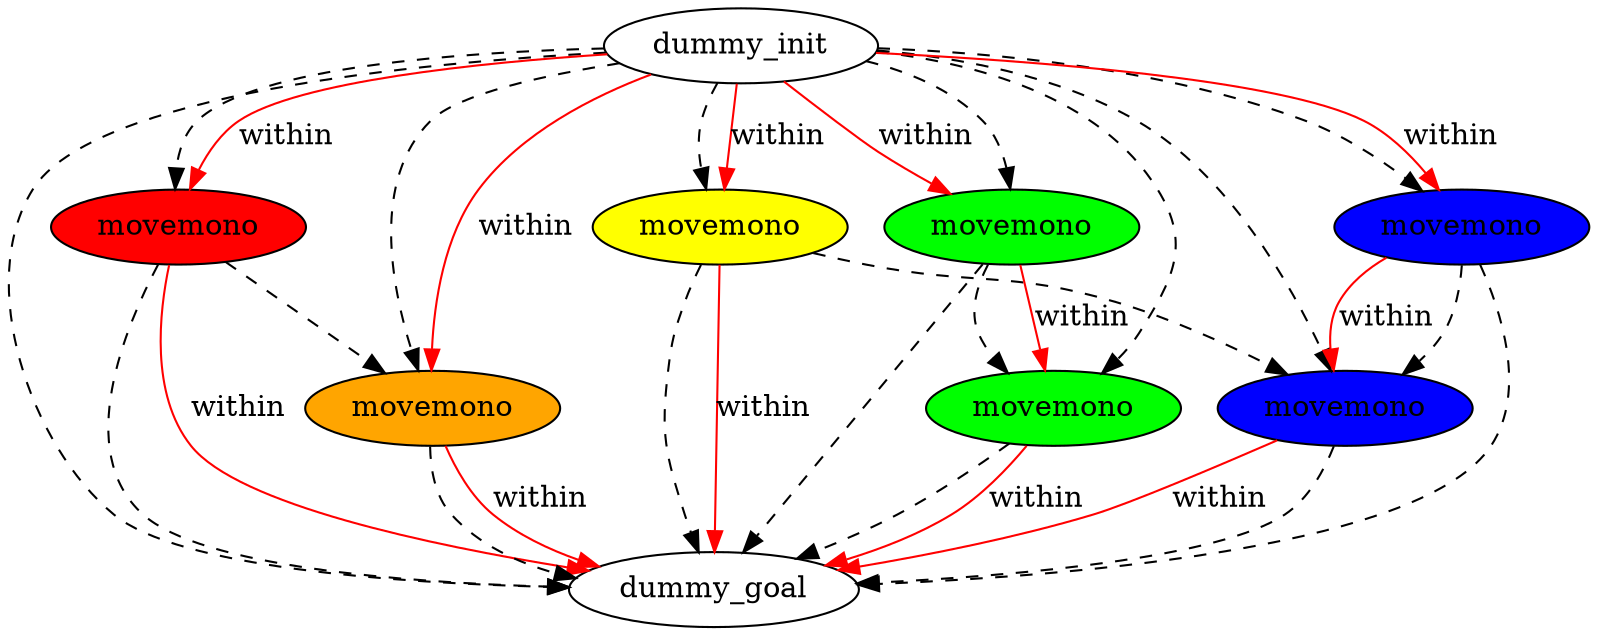digraph {
	"0e480297-b1ba-7e62-c81f-cc75a8f0ea32" [label=dummy_init fillcolor=white style=filled]
	"637efd17-e8eb-afa2-a3eb-3fb3c55b3cc0" [label=dummy_goal fillcolor=white style=filled]
	"74be52b3-fbee-6066-316f-6e038c59fd47" [label=movemono fillcolor=red style=filled]
	"28be894a-c6bb-2bbc-5461-74aaea258c65" [label=movemono fillcolor=orange style=filled]
	"5a45984f-cb1f-a573-bc88-22085373c073" [label=movemono fillcolor=yellow style=filled]
	"abef3946-2141-6f4e-1202-5337bf92c619" [label=movemono fillcolor=green style=filled]
	"db3686fe-c87c-3d8f-e990-c65e0c73949f" [label=movemono fillcolor=green style=filled]
	"efdeda89-b174-3e03-4666-495fa69d152f" [label=movemono fillcolor=blue style=filled]
	"9bdd9bc7-4160-e5cf-aede-eb37f8c422f9" [label=movemono fillcolor=blue style=filled]
	"5a45984f-cb1f-a573-bc88-22085373c073" -> "efdeda89-b174-3e03-4666-495fa69d152f" [color=black style=dashed]
	"0e480297-b1ba-7e62-c81f-cc75a8f0ea32" -> "637efd17-e8eb-afa2-a3eb-3fb3c55b3cc0" [color=black style=dashed]
	"db3686fe-c87c-3d8f-e990-c65e0c73949f" -> "637efd17-e8eb-afa2-a3eb-3fb3c55b3cc0" [color=black style=dashed]
	"28be894a-c6bb-2bbc-5461-74aaea258c65" -> "637efd17-e8eb-afa2-a3eb-3fb3c55b3cc0" [color=black style=dashed]
	"9bdd9bc7-4160-e5cf-aede-eb37f8c422f9" -> "efdeda89-b174-3e03-4666-495fa69d152f" [color=black style=dashed]
	"0e480297-b1ba-7e62-c81f-cc75a8f0ea32" -> "28be894a-c6bb-2bbc-5461-74aaea258c65" [color=black style=dashed]
	"0e480297-b1ba-7e62-c81f-cc75a8f0ea32" -> "db3686fe-c87c-3d8f-e990-c65e0c73949f" [color=black style=dashed]
	"efdeda89-b174-3e03-4666-495fa69d152f" -> "637efd17-e8eb-afa2-a3eb-3fb3c55b3cc0" [color=black style=dashed]
	"0e480297-b1ba-7e62-c81f-cc75a8f0ea32" -> "5a45984f-cb1f-a573-bc88-22085373c073" [color=black style=dashed]
	"db3686fe-c87c-3d8f-e990-c65e0c73949f" -> "abef3946-2141-6f4e-1202-5337bf92c619" [color=black style=dashed]
	"74be52b3-fbee-6066-316f-6e038c59fd47" -> "637efd17-e8eb-afa2-a3eb-3fb3c55b3cc0" [color=black style=dashed]
	"0e480297-b1ba-7e62-c81f-cc75a8f0ea32" -> "abef3946-2141-6f4e-1202-5337bf92c619" [color=black style=dashed]
	"9bdd9bc7-4160-e5cf-aede-eb37f8c422f9" -> "637efd17-e8eb-afa2-a3eb-3fb3c55b3cc0" [color=black style=dashed]
	"5a45984f-cb1f-a573-bc88-22085373c073" -> "637efd17-e8eb-afa2-a3eb-3fb3c55b3cc0" [color=black style=dashed]
	"0e480297-b1ba-7e62-c81f-cc75a8f0ea32" -> "efdeda89-b174-3e03-4666-495fa69d152f" [color=black style=dashed]
	"74be52b3-fbee-6066-316f-6e038c59fd47" -> "28be894a-c6bb-2bbc-5461-74aaea258c65" [color=black style=dashed]
	"abef3946-2141-6f4e-1202-5337bf92c619" -> "637efd17-e8eb-afa2-a3eb-3fb3c55b3cc0" [color=black style=dashed]
	"0e480297-b1ba-7e62-c81f-cc75a8f0ea32" -> "74be52b3-fbee-6066-316f-6e038c59fd47" [color=black style=dashed]
	"0e480297-b1ba-7e62-c81f-cc75a8f0ea32" -> "9bdd9bc7-4160-e5cf-aede-eb37f8c422f9" [color=black style=dashed]
	"0e480297-b1ba-7e62-c81f-cc75a8f0ea32" -> "5a45984f-cb1f-a573-bc88-22085373c073" [label=within color=red]
	"28be894a-c6bb-2bbc-5461-74aaea258c65" -> "637efd17-e8eb-afa2-a3eb-3fb3c55b3cc0" [label=within color=red]
	"0e480297-b1ba-7e62-c81f-cc75a8f0ea32" -> "28be894a-c6bb-2bbc-5461-74aaea258c65" [label=within color=red]
	"74be52b3-fbee-6066-316f-6e038c59fd47" -> "637efd17-e8eb-afa2-a3eb-3fb3c55b3cc0" [label=within color=red]
	"0e480297-b1ba-7e62-c81f-cc75a8f0ea32" -> "74be52b3-fbee-6066-316f-6e038c59fd47" [label=within color=red]
	"db3686fe-c87c-3d8f-e990-c65e0c73949f" -> "abef3946-2141-6f4e-1202-5337bf92c619" [label=within color=red]
	"abef3946-2141-6f4e-1202-5337bf92c619" -> "637efd17-e8eb-afa2-a3eb-3fb3c55b3cc0" [label=within color=red]
	"efdeda89-b174-3e03-4666-495fa69d152f" -> "637efd17-e8eb-afa2-a3eb-3fb3c55b3cc0" [label=within color=red]
	"5a45984f-cb1f-a573-bc88-22085373c073" -> "637efd17-e8eb-afa2-a3eb-3fb3c55b3cc0" [label=within color=red]
	"0e480297-b1ba-7e62-c81f-cc75a8f0ea32" -> "9bdd9bc7-4160-e5cf-aede-eb37f8c422f9" [label=within color=red]
	"0e480297-b1ba-7e62-c81f-cc75a8f0ea32" -> "db3686fe-c87c-3d8f-e990-c65e0c73949f" [label=within color=red]
	"9bdd9bc7-4160-e5cf-aede-eb37f8c422f9" -> "efdeda89-b174-3e03-4666-495fa69d152f" [label=within color=red]
}
